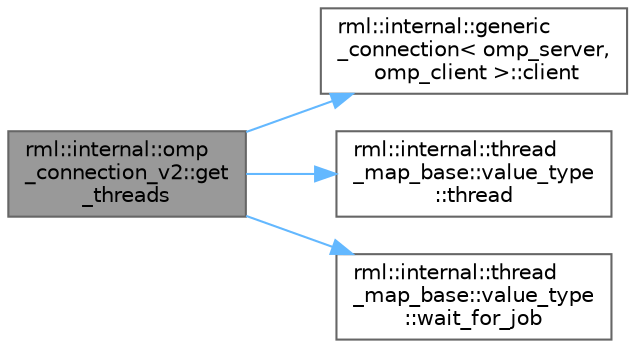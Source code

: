 digraph "rml::internal::omp_connection_v2::get_threads"
{
 // LATEX_PDF_SIZE
  bgcolor="transparent";
  edge [fontname=Helvetica,fontsize=10,labelfontname=Helvetica,labelfontsize=10];
  node [fontname=Helvetica,fontsize=10,shape=box,height=0.2,width=0.4];
  rankdir="LR";
  Node1 [id="Node000001",label="rml::internal::omp\l_connection_v2::get\l_threads",height=0.2,width=0.4,color="gray40", fillcolor="grey60", style="filled", fontcolor="black",tooltip="Convert n coins into n threads."];
  Node1 -> Node2 [id="edge1_Node000001_Node000002",color="steelblue1",style="solid",tooltip=" "];
  Node2 [id="Node000002",label="rml::internal::generic\l_connection\< omp_server,\l omp_client \>::client",height=0.2,width=0.4,color="grey40", fillcolor="white", style="filled",URL="$classrml_1_1internal_1_1generic__connection.html#a68c4e90057548c7994a82b64df139074",tooltip=" "];
  Node1 -> Node3 [id="edge2_Node000001_Node000003",color="steelblue1",style="solid",tooltip=" "];
  Node3 [id="Node000003",label="rml::internal::thread\l_map_base::value_type\l::thread",height=0.2,width=0.4,color="grey40", fillcolor="white", style="filled",URL="$classrml_1_1internal_1_1thread__map__base_1_1value__type.html#aa749c3c38bd5d9fabcb1c1641aee5004",tooltip=" "];
  Node1 -> Node4 [id="edge3_Node000001_Node000004",color="steelblue1",style="solid",tooltip=" "];
  Node4 [id="Node000004",label="rml::internal::thread\l_map_base::value_type\l::wait_for_job",height=0.2,width=0.4,color="grey40", fillcolor="white", style="filled",URL="$classrml_1_1internal_1_1thread__map__base_1_1value__type.html#a7a3449e8dd79f0c6d756b021b5bfe192",tooltip=" "];
}
